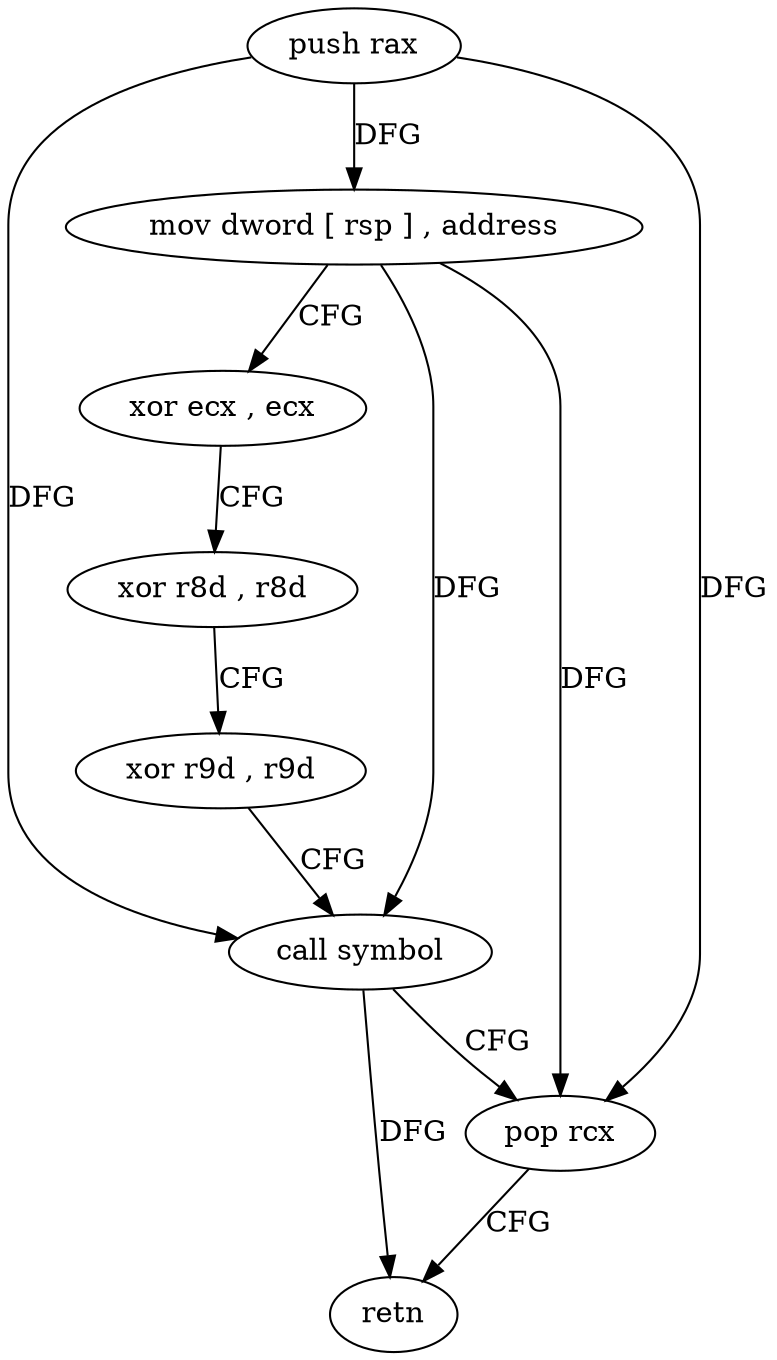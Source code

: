 digraph "func" {
"4209200" [label = "push rax" ]
"4209201" [label = "mov dword [ rsp ] , address" ]
"4209208" [label = "xor ecx , ecx" ]
"4209210" [label = "xor r8d , r8d" ]
"4209213" [label = "xor r9d , r9d" ]
"4209216" [label = "call symbol" ]
"4209221" [label = "pop rcx" ]
"4209222" [label = "retn" ]
"4209200" -> "4209201" [ label = "DFG" ]
"4209200" -> "4209216" [ label = "DFG" ]
"4209200" -> "4209221" [ label = "DFG" ]
"4209201" -> "4209208" [ label = "CFG" ]
"4209201" -> "4209216" [ label = "DFG" ]
"4209201" -> "4209221" [ label = "DFG" ]
"4209208" -> "4209210" [ label = "CFG" ]
"4209210" -> "4209213" [ label = "CFG" ]
"4209213" -> "4209216" [ label = "CFG" ]
"4209216" -> "4209221" [ label = "CFG" ]
"4209216" -> "4209222" [ label = "DFG" ]
"4209221" -> "4209222" [ label = "CFG" ]
}
